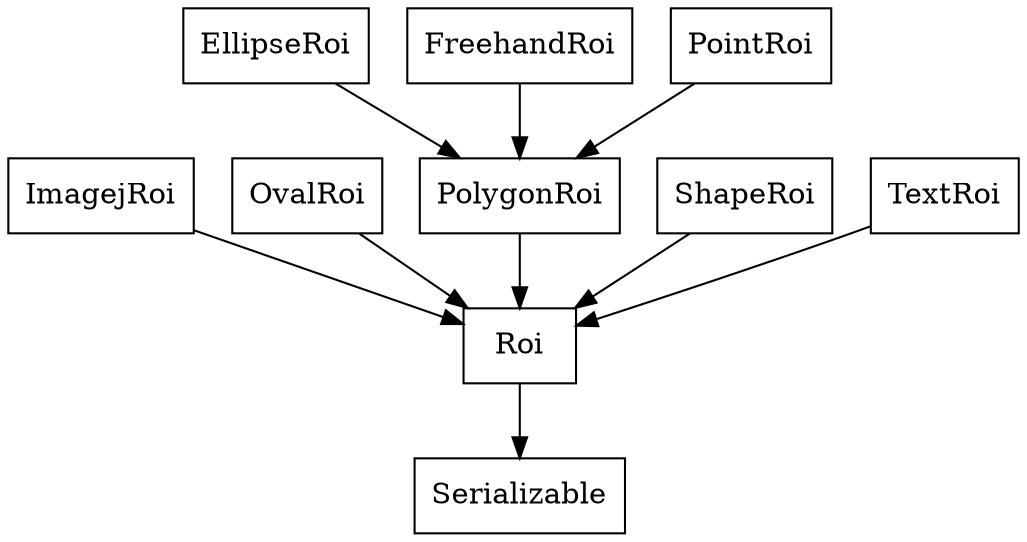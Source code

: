 digraph inheritance {
	nslimit=20;
	margin=0;

        "Serializable" [shape=rectangle]
        "Roi" [shape=rectangle]
        "EllipseRoi" [shape=rectangle]
        "FreehandRoi" [shape=rectangle]
        "ImagejRoi" [shape=rectangle]
        "OvalRoi" [shape=rectangle]
        "PointRoi" [shape=rectangle]
        "PolygonRoi" [shape=rectangle]
        "ShapeRoi" [shape=rectangle]
        "TextRoi" [shape=rectangle]

        "EllipseRoi" -> "PolygonRoi"
        "FreehandRoi" -> "PolygonRoi"
        "ImagejRoi" -> "Roi"
        "OvalRoi" -> "Roi"
        "PointRoi" -> "PolygonRoi"
        "PolygonRoi" -> "Roi"
        "Roi" -> "Serializable"
        "ShapeRoi" -> "Roi"
        "TextRoi" -> "Roi"
}